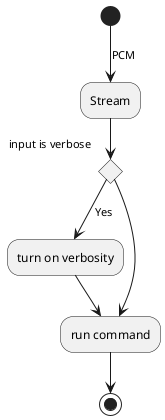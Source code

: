 @startuml
(*)  --> [PCM]"Stream"
If "input is verbose" then
--> [Yes] "turn on verbosity"
--> "run command"
else
--> "run command"
Endif
-->(*)
@enduml
